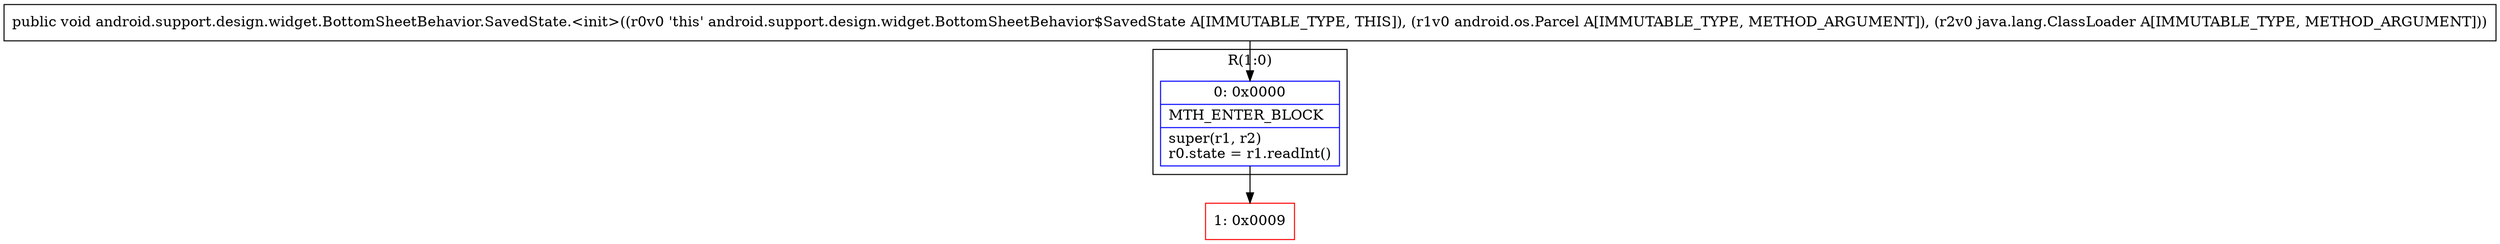 digraph "CFG forandroid.support.design.widget.BottomSheetBehavior.SavedState.\<init\>(Landroid\/os\/Parcel;Ljava\/lang\/ClassLoader;)V" {
subgraph cluster_Region_981827636 {
label = "R(1:0)";
node [shape=record,color=blue];
Node_0 [shape=record,label="{0\:\ 0x0000|MTH_ENTER_BLOCK\l|super(r1, r2)\lr0.state = r1.readInt()\l}"];
}
Node_1 [shape=record,color=red,label="{1\:\ 0x0009}"];
MethodNode[shape=record,label="{public void android.support.design.widget.BottomSheetBehavior.SavedState.\<init\>((r0v0 'this' android.support.design.widget.BottomSheetBehavior$SavedState A[IMMUTABLE_TYPE, THIS]), (r1v0 android.os.Parcel A[IMMUTABLE_TYPE, METHOD_ARGUMENT]), (r2v0 java.lang.ClassLoader A[IMMUTABLE_TYPE, METHOD_ARGUMENT])) }"];
MethodNode -> Node_0;
Node_0 -> Node_1;
}

